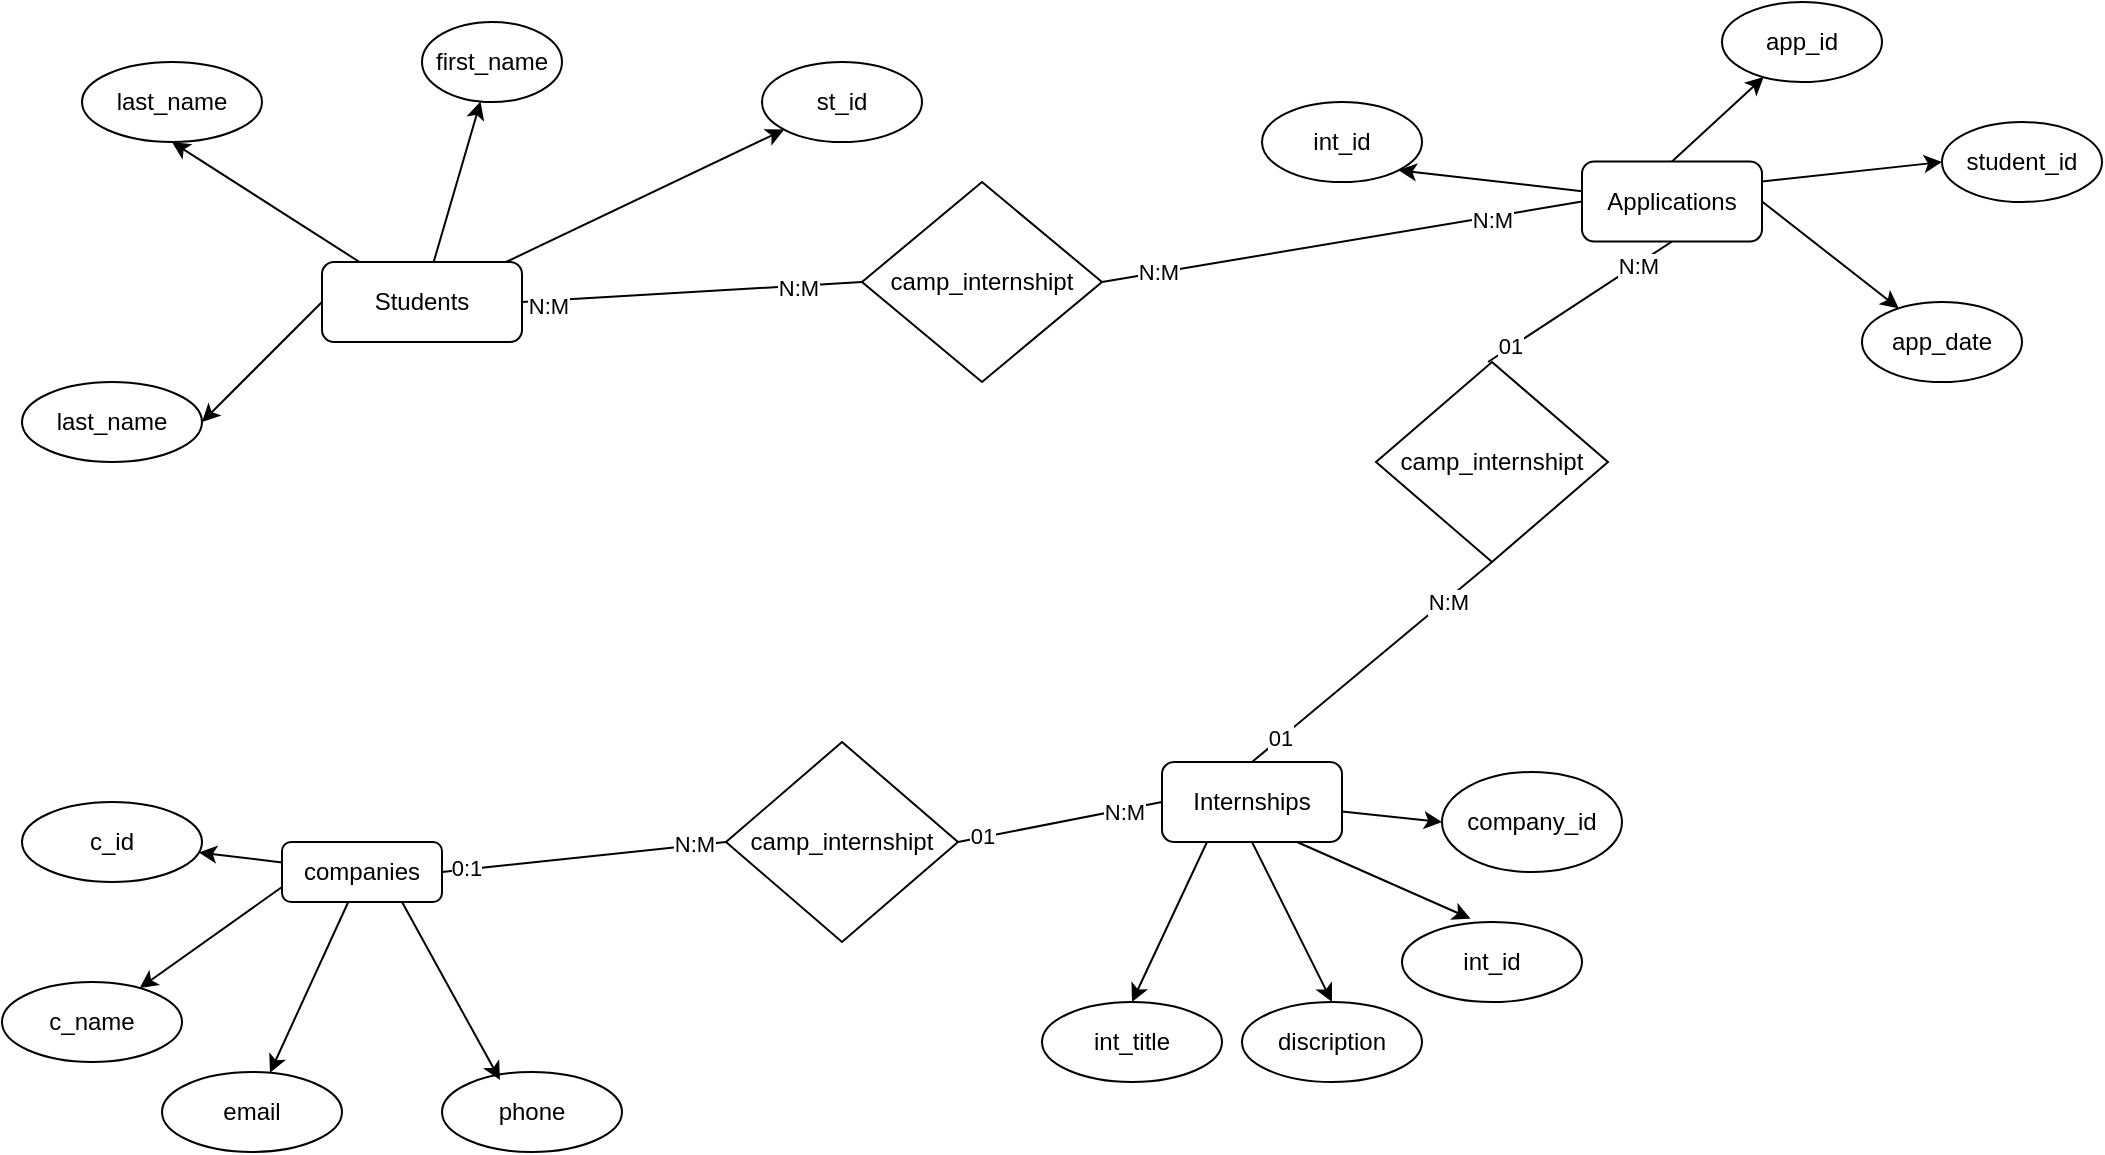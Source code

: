 <mxfile version="24.3.1" type="github">
  <diagram id="C5RBs43oDa-KdzZeNtuy" name="Page-1">
    <mxGraphModel dx="1764" dy="1096" grid="1" gridSize="10" guides="1" tooltips="1" connect="1" arrows="1" fold="1" page="1" pageScale="1" pageWidth="1169" pageHeight="1654" math="0" shadow="0">
      <root>
        <mxCell id="WIyWlLk6GJQsqaUBKTNV-0" />
        <mxCell id="WIyWlLk6GJQsqaUBKTNV-1" parent="WIyWlLk6GJQsqaUBKTNV-0" />
        <mxCell id="2hCVSm63KNfIA3iDKWOp-60" style="edgeStyle=none;rounded=0;orthogonalLoop=1;jettySize=auto;html=1;exitX=1;exitY=0.5;exitDx=0;exitDy=0;" edge="1" parent="WIyWlLk6GJQsqaUBKTNV-1" source="2hCVSm63KNfIA3iDKWOp-0" target="2hCVSm63KNfIA3iDKWOp-57">
          <mxGeometry relative="1" as="geometry" />
        </mxCell>
        <mxCell id="2hCVSm63KNfIA3iDKWOp-61" style="edgeStyle=none;rounded=0;orthogonalLoop=1;jettySize=auto;html=1;entryX=1;entryY=1;entryDx=0;entryDy=0;" edge="1" parent="WIyWlLk6GJQsqaUBKTNV-1" source="2hCVSm63KNfIA3iDKWOp-0" target="2hCVSm63KNfIA3iDKWOp-58">
          <mxGeometry relative="1" as="geometry" />
        </mxCell>
        <mxCell id="2hCVSm63KNfIA3iDKWOp-62" style="edgeStyle=none;rounded=0;orthogonalLoop=1;jettySize=auto;html=1;exitX=0.5;exitY=0;exitDx=0;exitDy=0;" edge="1" parent="WIyWlLk6GJQsqaUBKTNV-1" source="2hCVSm63KNfIA3iDKWOp-0" target="2hCVSm63KNfIA3iDKWOp-56">
          <mxGeometry relative="1" as="geometry" />
        </mxCell>
        <mxCell id="2hCVSm63KNfIA3iDKWOp-64" style="edgeStyle=none;rounded=0;orthogonalLoop=1;jettySize=auto;html=1;exitX=1;exitY=0.25;exitDx=0;exitDy=0;entryX=0;entryY=0.5;entryDx=0;entryDy=0;" edge="1" parent="WIyWlLk6GJQsqaUBKTNV-1" source="2hCVSm63KNfIA3iDKWOp-0" target="2hCVSm63KNfIA3iDKWOp-63">
          <mxGeometry relative="1" as="geometry" />
        </mxCell>
        <mxCell id="2hCVSm63KNfIA3iDKWOp-0" value="Applications" style="rounded=1;whiteSpace=wrap;html=1;" vertex="1" parent="WIyWlLk6GJQsqaUBKTNV-1">
          <mxGeometry x="850" y="139.75" width="90" height="40" as="geometry" />
        </mxCell>
        <mxCell id="2hCVSm63KNfIA3iDKWOp-5" value="" style="rounded=0;orthogonalLoop=1;jettySize=auto;html=1;" edge="1" parent="WIyWlLk6GJQsqaUBKTNV-1" source="2hCVSm63KNfIA3iDKWOp-1" target="2hCVSm63KNfIA3iDKWOp-4">
          <mxGeometry relative="1" as="geometry" />
        </mxCell>
        <mxCell id="2hCVSm63KNfIA3iDKWOp-8" value="" style="rounded=0;orthogonalLoop=1;jettySize=auto;html=1;" edge="1" parent="WIyWlLk6GJQsqaUBKTNV-1" source="2hCVSm63KNfIA3iDKWOp-1" target="2hCVSm63KNfIA3iDKWOp-6">
          <mxGeometry relative="1" as="geometry" />
        </mxCell>
        <mxCell id="2hCVSm63KNfIA3iDKWOp-11" style="rounded=0;orthogonalLoop=1;jettySize=auto;html=1;entryX=0.5;entryY=1;entryDx=0;entryDy=0;" edge="1" parent="WIyWlLk6GJQsqaUBKTNV-1" source="2hCVSm63KNfIA3iDKWOp-1" target="2hCVSm63KNfIA3iDKWOp-7">
          <mxGeometry relative="1" as="geometry" />
        </mxCell>
        <mxCell id="2hCVSm63KNfIA3iDKWOp-1" value="Students" style="rounded=1;whiteSpace=wrap;html=1;" vertex="1" parent="WIyWlLk6GJQsqaUBKTNV-1">
          <mxGeometry x="220" y="190" width="100" height="40" as="geometry" />
        </mxCell>
        <mxCell id="2hCVSm63KNfIA3iDKWOp-36" style="edgeStyle=none;rounded=0;orthogonalLoop=1;jettySize=auto;html=1;exitX=0.25;exitY=1;exitDx=0;exitDy=0;entryX=0.5;entryY=0;entryDx=0;entryDy=0;" edge="1" parent="WIyWlLk6GJQsqaUBKTNV-1" source="2hCVSm63KNfIA3iDKWOp-2" target="2hCVSm63KNfIA3iDKWOp-32">
          <mxGeometry relative="1" as="geometry" />
        </mxCell>
        <mxCell id="2hCVSm63KNfIA3iDKWOp-38" style="edgeStyle=none;rounded=0;orthogonalLoop=1;jettySize=auto;html=1;exitX=0.5;exitY=1;exitDx=0;exitDy=0;entryX=0.5;entryY=0;entryDx=0;entryDy=0;" edge="1" parent="WIyWlLk6GJQsqaUBKTNV-1" source="2hCVSm63KNfIA3iDKWOp-2" target="2hCVSm63KNfIA3iDKWOp-34">
          <mxGeometry relative="1" as="geometry" />
        </mxCell>
        <mxCell id="2hCVSm63KNfIA3iDKWOp-2" value="Internships" style="rounded=1;whiteSpace=wrap;html=1;" vertex="1" parent="WIyWlLk6GJQsqaUBKTNV-1">
          <mxGeometry x="640" y="440" width="90" height="40" as="geometry" />
        </mxCell>
        <mxCell id="2hCVSm63KNfIA3iDKWOp-24" value="" style="edgeStyle=none;rounded=0;orthogonalLoop=1;jettySize=auto;html=1;" edge="1" parent="WIyWlLk6GJQsqaUBKTNV-1" source="2hCVSm63KNfIA3iDKWOp-3" target="2hCVSm63KNfIA3iDKWOp-19">
          <mxGeometry relative="1" as="geometry" />
        </mxCell>
        <mxCell id="2hCVSm63KNfIA3iDKWOp-25" value="" style="edgeStyle=none;rounded=0;orthogonalLoop=1;jettySize=auto;html=1;" edge="1" parent="WIyWlLk6GJQsqaUBKTNV-1" source="2hCVSm63KNfIA3iDKWOp-3" target="2hCVSm63KNfIA3iDKWOp-21">
          <mxGeometry relative="1" as="geometry" />
        </mxCell>
        <mxCell id="2hCVSm63KNfIA3iDKWOp-28" style="edgeStyle=none;rounded=0;orthogonalLoop=1;jettySize=auto;html=1;exitX=0;exitY=0.75;exitDx=0;exitDy=0;" edge="1" parent="WIyWlLk6GJQsqaUBKTNV-1" source="2hCVSm63KNfIA3iDKWOp-3" target="2hCVSm63KNfIA3iDKWOp-18">
          <mxGeometry relative="1" as="geometry" />
        </mxCell>
        <mxCell id="2hCVSm63KNfIA3iDKWOp-3" value="companies" style="rounded=1;whiteSpace=wrap;html=1;" vertex="1" parent="WIyWlLk6GJQsqaUBKTNV-1">
          <mxGeometry x="200" y="480" width="80" height="30" as="geometry" />
        </mxCell>
        <mxCell id="2hCVSm63KNfIA3iDKWOp-4" value="st_id" style="ellipse;whiteSpace=wrap;html=1;" vertex="1" parent="WIyWlLk6GJQsqaUBKTNV-1">
          <mxGeometry x="440" y="90" width="80" height="40" as="geometry" />
        </mxCell>
        <mxCell id="2hCVSm63KNfIA3iDKWOp-6" value="first_name" style="ellipse;whiteSpace=wrap;html=1;" vertex="1" parent="WIyWlLk6GJQsqaUBKTNV-1">
          <mxGeometry x="270" y="70" width="70" height="40" as="geometry" />
        </mxCell>
        <mxCell id="2hCVSm63KNfIA3iDKWOp-7" value="last_name" style="ellipse;whiteSpace=wrap;html=1;" vertex="1" parent="WIyWlLk6GJQsqaUBKTNV-1">
          <mxGeometry x="100" y="90" width="90" height="40" as="geometry" />
        </mxCell>
        <mxCell id="2hCVSm63KNfIA3iDKWOp-13" value="last_name" style="ellipse;whiteSpace=wrap;html=1;" vertex="1" parent="WIyWlLk6GJQsqaUBKTNV-1">
          <mxGeometry x="70" y="250" width="90" height="40" as="geometry" />
        </mxCell>
        <mxCell id="2hCVSm63KNfIA3iDKWOp-14" style="rounded=0;orthogonalLoop=1;jettySize=auto;html=1;entryX=1;entryY=0.5;entryDx=0;entryDy=0;exitX=0;exitY=0.5;exitDx=0;exitDy=0;" edge="1" target="2hCVSm63KNfIA3iDKWOp-13" parent="WIyWlLk6GJQsqaUBKTNV-1" source="2hCVSm63KNfIA3iDKWOp-1">
          <mxGeometry relative="1" as="geometry">
            <mxPoint x="250" y="230" as="sourcePoint" />
          </mxGeometry>
        </mxCell>
        <mxCell id="2hCVSm63KNfIA3iDKWOp-15" style="edgeStyle=none;rounded=0;orthogonalLoop=1;jettySize=auto;html=1;exitX=0;exitY=0;exitDx=0;exitDy=0;" edge="1" parent="WIyWlLk6GJQsqaUBKTNV-1" source="2hCVSm63KNfIA3iDKWOp-2" target="2hCVSm63KNfIA3iDKWOp-2">
          <mxGeometry relative="1" as="geometry" />
        </mxCell>
        <mxCell id="2hCVSm63KNfIA3iDKWOp-18" value="c_name" style="ellipse;whiteSpace=wrap;html=1;" vertex="1" parent="WIyWlLk6GJQsqaUBKTNV-1">
          <mxGeometry x="60" y="550" width="90" height="40" as="geometry" />
        </mxCell>
        <mxCell id="2hCVSm63KNfIA3iDKWOp-19" value="c_id" style="ellipse;whiteSpace=wrap;html=1;" vertex="1" parent="WIyWlLk6GJQsqaUBKTNV-1">
          <mxGeometry x="70" y="460" width="90" height="40" as="geometry" />
        </mxCell>
        <mxCell id="2hCVSm63KNfIA3iDKWOp-21" value="email" style="ellipse;whiteSpace=wrap;html=1;" vertex="1" parent="WIyWlLk6GJQsqaUBKTNV-1">
          <mxGeometry x="140" y="595" width="90" height="40" as="geometry" />
        </mxCell>
        <mxCell id="2hCVSm63KNfIA3iDKWOp-22" value="phone" style="ellipse;whiteSpace=wrap;html=1;" vertex="1" parent="WIyWlLk6GJQsqaUBKTNV-1">
          <mxGeometry x="280" y="595" width="90" height="40" as="geometry" />
        </mxCell>
        <mxCell id="2hCVSm63KNfIA3iDKWOp-29" style="edgeStyle=none;rounded=0;orthogonalLoop=1;jettySize=auto;html=1;exitX=0.75;exitY=1;exitDx=0;exitDy=0;entryX=0.322;entryY=0.1;entryDx=0;entryDy=0;entryPerimeter=0;" edge="1" parent="WIyWlLk6GJQsqaUBKTNV-1" source="2hCVSm63KNfIA3iDKWOp-3" target="2hCVSm63KNfIA3iDKWOp-22">
          <mxGeometry relative="1" as="geometry" />
        </mxCell>
        <mxCell id="2hCVSm63KNfIA3iDKWOp-30" value="camp_internshipt" style="rhombus;whiteSpace=wrap;html=1;" vertex="1" parent="WIyWlLk6GJQsqaUBKTNV-1">
          <mxGeometry x="422" y="430" width="116" height="100" as="geometry" />
        </mxCell>
        <mxCell id="2hCVSm63KNfIA3iDKWOp-31" value="int_id" style="ellipse;whiteSpace=wrap;html=1;" vertex="1" parent="WIyWlLk6GJQsqaUBKTNV-1">
          <mxGeometry x="760" y="520" width="90" height="40" as="geometry" />
        </mxCell>
        <mxCell id="2hCVSm63KNfIA3iDKWOp-32" value="int_title" style="ellipse;whiteSpace=wrap;html=1;" vertex="1" parent="WIyWlLk6GJQsqaUBKTNV-1">
          <mxGeometry x="580" y="560" width="90" height="40" as="geometry" />
        </mxCell>
        <mxCell id="2hCVSm63KNfIA3iDKWOp-33" value="company_id" style="ellipse;whiteSpace=wrap;html=1;" vertex="1" parent="WIyWlLk6GJQsqaUBKTNV-1">
          <mxGeometry x="780" y="445" width="90" height="50" as="geometry" />
        </mxCell>
        <mxCell id="2hCVSm63KNfIA3iDKWOp-34" value="discription" style="ellipse;whiteSpace=wrap;html=1;" vertex="1" parent="WIyWlLk6GJQsqaUBKTNV-1">
          <mxGeometry x="680" y="560" width="90" height="40" as="geometry" />
        </mxCell>
        <mxCell id="2hCVSm63KNfIA3iDKWOp-35" style="edgeStyle=none;rounded=0;orthogonalLoop=1;jettySize=auto;html=1;exitX=0.75;exitY=1;exitDx=0;exitDy=0;entryX=0.381;entryY=-0.042;entryDx=0;entryDy=0;entryPerimeter=0;" edge="1" parent="WIyWlLk6GJQsqaUBKTNV-1" source="2hCVSm63KNfIA3iDKWOp-2" target="2hCVSm63KNfIA3iDKWOp-31">
          <mxGeometry relative="1" as="geometry" />
        </mxCell>
        <mxCell id="2hCVSm63KNfIA3iDKWOp-37" style="edgeStyle=none;rounded=0;orthogonalLoop=1;jettySize=auto;html=1;entryX=0;entryY=0.5;entryDx=0;entryDy=0;" edge="1" parent="WIyWlLk6GJQsqaUBKTNV-1" source="2hCVSm63KNfIA3iDKWOp-2" target="2hCVSm63KNfIA3iDKWOp-33">
          <mxGeometry relative="1" as="geometry" />
        </mxCell>
        <mxCell id="2hCVSm63KNfIA3iDKWOp-40" value="" style="endArrow=none;html=1;rounded=0;entryX=0;entryY=0.5;entryDx=0;entryDy=0;exitX=1;exitY=0.5;exitDx=0;exitDy=0;" edge="1" parent="WIyWlLk6GJQsqaUBKTNV-1" source="2hCVSm63KNfIA3iDKWOp-3" target="2hCVSm63KNfIA3iDKWOp-30">
          <mxGeometry width="50" height="50" relative="1" as="geometry">
            <mxPoint x="280" y="500" as="sourcePoint" />
            <mxPoint x="330" y="450" as="targetPoint" />
          </mxGeometry>
        </mxCell>
        <mxCell id="2hCVSm63KNfIA3iDKWOp-43" value="0:1" style="edgeLabel;html=1;align=center;verticalAlign=middle;resizable=0;points=[];" vertex="1" connectable="0" parent="2hCVSm63KNfIA3iDKWOp-40">
          <mxGeometry x="-0.839" y="1" relative="1" as="geometry">
            <mxPoint as="offset" />
          </mxGeometry>
        </mxCell>
        <mxCell id="2hCVSm63KNfIA3iDKWOp-44" value="N:M" style="edgeLabel;html=1;align=center;verticalAlign=middle;resizable=0;points=[];" vertex="1" connectable="0" parent="2hCVSm63KNfIA3iDKWOp-40">
          <mxGeometry x="0.78" y="1" relative="1" as="geometry">
            <mxPoint as="offset" />
          </mxGeometry>
        </mxCell>
        <mxCell id="2hCVSm63KNfIA3iDKWOp-41" value="" style="endArrow=none;html=1;rounded=0;entryX=0;entryY=0.5;entryDx=0;entryDy=0;exitX=1;exitY=0.5;exitDx=0;exitDy=0;" edge="1" parent="WIyWlLk6GJQsqaUBKTNV-1" source="2hCVSm63KNfIA3iDKWOp-30" target="2hCVSm63KNfIA3iDKWOp-2">
          <mxGeometry width="50" height="50" relative="1" as="geometry">
            <mxPoint x="550" y="480" as="sourcePoint" />
            <mxPoint x="676" y="472.5" as="targetPoint" />
          </mxGeometry>
        </mxCell>
        <mxCell id="2hCVSm63KNfIA3iDKWOp-45" value="N:M" style="edgeLabel;html=1;align=center;verticalAlign=middle;resizable=0;points=[];" vertex="1" connectable="0" parent="2hCVSm63KNfIA3iDKWOp-41">
          <mxGeometry x="0.623" y="-1" relative="1" as="geometry">
            <mxPoint as="offset" />
          </mxGeometry>
        </mxCell>
        <mxCell id="2hCVSm63KNfIA3iDKWOp-46" value="01" style="edgeLabel;html=1;align=center;verticalAlign=middle;resizable=0;points=[];" vertex="1" connectable="0" parent="2hCVSm63KNfIA3iDKWOp-41">
          <mxGeometry x="-0.766" y="1" relative="1" as="geometry">
            <mxPoint as="offset" />
          </mxGeometry>
        </mxCell>
        <mxCell id="2hCVSm63KNfIA3iDKWOp-47" value="camp_internshipt" style="rhombus;whiteSpace=wrap;html=1;" vertex="1" parent="WIyWlLk6GJQsqaUBKTNV-1">
          <mxGeometry x="747" y="240" width="116" height="100" as="geometry" />
        </mxCell>
        <mxCell id="2hCVSm63KNfIA3iDKWOp-50" value="" style="endArrow=none;html=1;rounded=0;entryX=0.5;entryY=1;entryDx=0;entryDy=0;exitX=0.5;exitY=0;exitDx=0;exitDy=0;" edge="1" parent="WIyWlLk6GJQsqaUBKTNV-1" source="2hCVSm63KNfIA3iDKWOp-2" target="2hCVSm63KNfIA3iDKWOp-47">
          <mxGeometry width="50" height="50" relative="1" as="geometry">
            <mxPoint x="648" y="380" as="sourcePoint" />
            <mxPoint x="780" y="360" as="targetPoint" />
          </mxGeometry>
        </mxCell>
        <mxCell id="2hCVSm63KNfIA3iDKWOp-51" value="N:M" style="edgeLabel;html=1;align=center;verticalAlign=middle;resizable=0;points=[];" vertex="1" connectable="0" parent="2hCVSm63KNfIA3iDKWOp-50">
          <mxGeometry x="0.623" y="-1" relative="1" as="geometry">
            <mxPoint as="offset" />
          </mxGeometry>
        </mxCell>
        <mxCell id="2hCVSm63KNfIA3iDKWOp-52" value="01" style="edgeLabel;html=1;align=center;verticalAlign=middle;resizable=0;points=[];" vertex="1" connectable="0" parent="2hCVSm63KNfIA3iDKWOp-50">
          <mxGeometry x="-0.766" y="1" relative="1" as="geometry">
            <mxPoint as="offset" />
          </mxGeometry>
        </mxCell>
        <mxCell id="2hCVSm63KNfIA3iDKWOp-53" value="" style="endArrow=none;html=1;rounded=0;entryX=0.5;entryY=1;entryDx=0;entryDy=0;exitX=0.483;exitY=0;exitDx=0;exitDy=0;exitPerimeter=0;" edge="1" parent="WIyWlLk6GJQsqaUBKTNV-1" source="2hCVSm63KNfIA3iDKWOp-47" target="2hCVSm63KNfIA3iDKWOp-0">
          <mxGeometry width="50" height="50" relative="1" as="geometry">
            <mxPoint x="813" y="240" as="sourcePoint" />
            <mxPoint x="945" y="220" as="targetPoint" />
          </mxGeometry>
        </mxCell>
        <mxCell id="2hCVSm63KNfIA3iDKWOp-54" value="N:M" style="edgeLabel;html=1;align=center;verticalAlign=middle;resizable=0;points=[];" vertex="1" connectable="0" parent="2hCVSm63KNfIA3iDKWOp-53">
          <mxGeometry x="0.623" y="-1" relative="1" as="geometry">
            <mxPoint as="offset" />
          </mxGeometry>
        </mxCell>
        <mxCell id="2hCVSm63KNfIA3iDKWOp-55" value="01" style="edgeLabel;html=1;align=center;verticalAlign=middle;resizable=0;points=[];" vertex="1" connectable="0" parent="2hCVSm63KNfIA3iDKWOp-53">
          <mxGeometry x="-0.766" y="1" relative="1" as="geometry">
            <mxPoint as="offset" />
          </mxGeometry>
        </mxCell>
        <mxCell id="2hCVSm63KNfIA3iDKWOp-56" value="app_id" style="ellipse;whiteSpace=wrap;html=1;" vertex="1" parent="WIyWlLk6GJQsqaUBKTNV-1">
          <mxGeometry x="920" y="60" width="80" height="40" as="geometry" />
        </mxCell>
        <mxCell id="2hCVSm63KNfIA3iDKWOp-57" value="app_date" style="ellipse;whiteSpace=wrap;html=1;" vertex="1" parent="WIyWlLk6GJQsqaUBKTNV-1">
          <mxGeometry x="990" y="210" width="80" height="40" as="geometry" />
        </mxCell>
        <mxCell id="2hCVSm63KNfIA3iDKWOp-58" value="int_id" style="ellipse;whiteSpace=wrap;html=1;" vertex="1" parent="WIyWlLk6GJQsqaUBKTNV-1">
          <mxGeometry x="690" y="110" width="80" height="40" as="geometry" />
        </mxCell>
        <mxCell id="2hCVSm63KNfIA3iDKWOp-63" value="student_id" style="ellipse;whiteSpace=wrap;html=1;" vertex="1" parent="WIyWlLk6GJQsqaUBKTNV-1">
          <mxGeometry x="1030" y="120" width="80" height="40" as="geometry" />
        </mxCell>
        <mxCell id="2hCVSm63KNfIA3iDKWOp-65" value="camp_internshipt" style="rhombus;whiteSpace=wrap;html=1;" vertex="1" parent="WIyWlLk6GJQsqaUBKTNV-1">
          <mxGeometry x="490" y="150" width="120" height="100" as="geometry" />
        </mxCell>
        <mxCell id="2hCVSm63KNfIA3iDKWOp-66" value="" style="endArrow=none;html=1;rounded=0;entryX=0;entryY=0.5;entryDx=0;entryDy=0;exitX=1;exitY=0.5;exitDx=0;exitDy=0;" edge="1" parent="WIyWlLk6GJQsqaUBKTNV-1" source="2hCVSm63KNfIA3iDKWOp-65" target="2hCVSm63KNfIA3iDKWOp-0">
          <mxGeometry width="50" height="50" relative="1" as="geometry">
            <mxPoint x="634" y="220" as="sourcePoint" />
            <mxPoint x="736" y="200" as="targetPoint" />
          </mxGeometry>
        </mxCell>
        <mxCell id="2hCVSm63KNfIA3iDKWOp-67" value="N:M" style="edgeLabel;html=1;align=center;verticalAlign=middle;resizable=0;points=[];" vertex="1" connectable="0" parent="2hCVSm63KNfIA3iDKWOp-66">
          <mxGeometry x="0.623" y="-1" relative="1" as="geometry">
            <mxPoint as="offset" />
          </mxGeometry>
        </mxCell>
        <mxCell id="2hCVSm63KNfIA3iDKWOp-68" value="N:M" style="edgeLabel;html=1;align=center;verticalAlign=middle;resizable=0;points=[];" vertex="1" connectable="0" parent="2hCVSm63KNfIA3iDKWOp-66">
          <mxGeometry x="-0.766" y="1" relative="1" as="geometry">
            <mxPoint as="offset" />
          </mxGeometry>
        </mxCell>
        <mxCell id="2hCVSm63KNfIA3iDKWOp-69" value="" style="endArrow=none;html=1;rounded=0;entryX=0;entryY=0.5;entryDx=0;entryDy=0;exitX=1;exitY=0.5;exitDx=0;exitDy=0;" edge="1" parent="WIyWlLk6GJQsqaUBKTNV-1" source="2hCVSm63KNfIA3iDKWOp-1" target="2hCVSm63KNfIA3iDKWOp-65">
          <mxGeometry width="50" height="50" relative="1" as="geometry">
            <mxPoint x="290" y="260" as="sourcePoint" />
            <mxPoint x="530" y="220" as="targetPoint" />
          </mxGeometry>
        </mxCell>
        <mxCell id="2hCVSm63KNfIA3iDKWOp-70" value="N:M" style="edgeLabel;html=1;align=center;verticalAlign=middle;resizable=0;points=[];" vertex="1" connectable="0" parent="2hCVSm63KNfIA3iDKWOp-69">
          <mxGeometry x="0.623" y="-1" relative="1" as="geometry">
            <mxPoint as="offset" />
          </mxGeometry>
        </mxCell>
        <mxCell id="2hCVSm63KNfIA3iDKWOp-72" value="N:M" style="edgeLabel;html=1;align=center;verticalAlign=middle;resizable=0;points=[];" vertex="1" connectable="0" parent="2hCVSm63KNfIA3iDKWOp-69">
          <mxGeometry x="-0.852" y="-2" relative="1" as="geometry">
            <mxPoint as="offset" />
          </mxGeometry>
        </mxCell>
      </root>
    </mxGraphModel>
  </diagram>
</mxfile>
